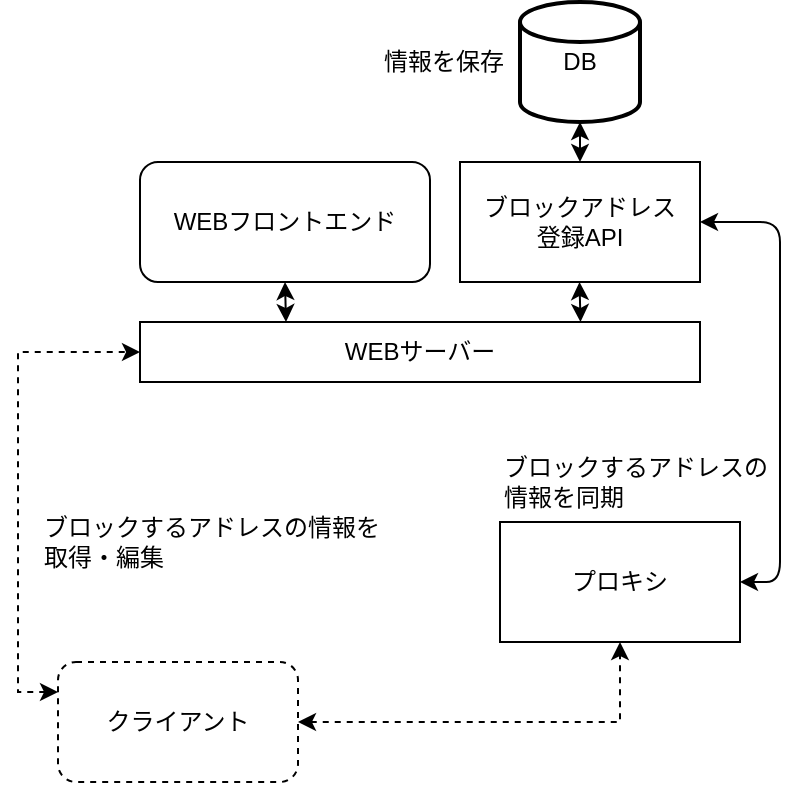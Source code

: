 <mxfile version="14.1.8" type="device"><diagram id="FZdtKdNIsyU-TGD4Uacp" name="ページ1"><mxGraphModel dx="1310" dy="970" grid="1" gridSize="10" guides="1" tooltips="1" connect="1" arrows="1" fold="1" page="1" pageScale="1" pageWidth="827" pageHeight="1169" math="0" shadow="0"><root><mxCell id="0"/><mxCell id="1" parent="0"/><mxCell id="3edXFzwd_LYohCFAkaI8-1" value="ブロックアドレス&lt;br&gt;登録API" style="rounded=0;whiteSpace=wrap;html=1;" vertex="1" parent="1"><mxGeometry x="90" y="230" width="120" height="60" as="geometry"/></mxCell><mxCell id="3edXFzwd_LYohCFAkaI8-2" value="DB" style="strokeWidth=2;html=1;shape=mxgraph.flowchart.database;whiteSpace=wrap;" vertex="1" parent="1"><mxGeometry x="120" y="150" width="60" height="60" as="geometry"/></mxCell><mxCell id="3edXFzwd_LYohCFAkaI8-3" value="プロキシ" style="rounded=0;whiteSpace=wrap;html=1;" vertex="1" parent="1"><mxGeometry x="110" y="410" width="120" height="60" as="geometry"/></mxCell><mxCell id="3edXFzwd_LYohCFAkaI8-5" value="" style="endArrow=classic;startArrow=classic;html=1;exitX=1;exitY=0.5;exitDx=0;exitDy=0;entryX=1;entryY=0.5;entryDx=0;entryDy=0;" edge="1" parent="1" source="3edXFzwd_LYohCFAkaI8-1" target="3edXFzwd_LYohCFAkaI8-3"><mxGeometry width="50" height="50" relative="1" as="geometry"><mxPoint x="240" y="220" as="sourcePoint"/><mxPoint x="290" y="170" as="targetPoint"/><Array as="points"><mxPoint x="250" y="260"/><mxPoint x="250" y="440"/></Array></mxGeometry></mxCell><mxCell id="3edXFzwd_LYohCFAkaI8-6" value="ブロックするアドレスの&lt;br&gt;情報を同期" style="text;html=1;strokeColor=none;fillColor=none;align=left;verticalAlign=middle;whiteSpace=wrap;rounded=0;" vertex="1" parent="1"><mxGeometry x="110" y="380" width="140" height="20" as="geometry"/></mxCell><mxCell id="3edXFzwd_LYohCFAkaI8-8" value="" style="endArrow=classic;startArrow=classic;html=1;entryX=0.5;entryY=1;entryDx=0;entryDy=0;entryPerimeter=0;exitX=0.5;exitY=0;exitDx=0;exitDy=0;" edge="1" parent="1" source="3edXFzwd_LYohCFAkaI8-1" target="3edXFzwd_LYohCFAkaI8-2"><mxGeometry width="50" height="50" relative="1" as="geometry"><mxPoint x="20" y="290" as="sourcePoint"/><mxPoint x="70" y="240" as="targetPoint"/></mxGeometry></mxCell><mxCell id="3edXFzwd_LYohCFAkaI8-10" value="WEBフロントエンド" style="rounded=1;whiteSpace=wrap;html=1;" vertex="1" parent="1"><mxGeometry x="-70" y="230" width="145" height="60" as="geometry"/></mxCell><mxCell id="3edXFzwd_LYohCFAkaI8-12" value="ブロックするアドレスの情報を&lt;br&gt;取得・編集" style="text;html=1;strokeColor=none;fillColor=none;align=left;verticalAlign=middle;whiteSpace=wrap;rounded=0;" vertex="1" parent="1"><mxGeometry x="-120" y="410" width="190" height="20" as="geometry"/></mxCell><mxCell id="3edXFzwd_LYohCFAkaI8-13" value="情報を保存" style="text;html=1;strokeColor=none;fillColor=none;align=left;verticalAlign=middle;whiteSpace=wrap;rounded=0;" vertex="1" parent="1"><mxGeometry x="50" y="170" width="70" height="20" as="geometry"/></mxCell><mxCell id="3edXFzwd_LYohCFAkaI8-15" style="edgeStyle=orthogonalEdgeStyle;rounded=0;orthogonalLoop=1;jettySize=auto;html=1;entryX=0.5;entryY=1;entryDx=0;entryDy=0;dashed=1;startArrow=classic;startFill=1;" edge="1" parent="1" source="3edXFzwd_LYohCFAkaI8-14" target="3edXFzwd_LYohCFAkaI8-3"><mxGeometry relative="1" as="geometry"/></mxCell><mxCell id="3edXFzwd_LYohCFAkaI8-19" style="edgeStyle=orthogonalEdgeStyle;rounded=0;orthogonalLoop=1;jettySize=auto;html=1;dashed=1;startArrow=classic;startFill=1;entryX=0;entryY=0.5;entryDx=0;entryDy=0;exitX=0;exitY=0.25;exitDx=0;exitDy=0;" edge="1" parent="1" source="3edXFzwd_LYohCFAkaI8-14" target="3edXFzwd_LYohCFAkaI8-17"><mxGeometry relative="1" as="geometry"/></mxCell><mxCell id="3edXFzwd_LYohCFAkaI8-14" value="クライアント" style="rounded=1;whiteSpace=wrap;html=1;align=center;dashed=1;" vertex="1" parent="1"><mxGeometry x="-111" y="480" width="120" height="60" as="geometry"/></mxCell><mxCell id="3edXFzwd_LYohCFAkaI8-17" value="WEBサーバー" style="rounded=0;whiteSpace=wrap;html=1;" vertex="1" parent="1"><mxGeometry x="-70" y="310" width="280" height="30" as="geometry"/></mxCell><mxCell id="3edXFzwd_LYohCFAkaI8-20" value="" style="endArrow=classic;startArrow=classic;html=1;entryX=0.5;entryY=1;entryDx=0;entryDy=0;" edge="1" parent="1" target="3edXFzwd_LYohCFAkaI8-10"><mxGeometry width="50" height="50" relative="1" as="geometry"><mxPoint x="3" y="310" as="sourcePoint"/><mxPoint x="20" y="380" as="targetPoint"/></mxGeometry></mxCell><mxCell id="3edXFzwd_LYohCFAkaI8-21" value="" style="endArrow=classic;startArrow=classic;html=1;entryX=0.5;entryY=1;entryDx=0;entryDy=0;" edge="1" parent="1"><mxGeometry width="50" height="50" relative="1" as="geometry"><mxPoint x="150.25" y="310" as="sourcePoint"/><mxPoint x="149.75" y="290" as="targetPoint"/></mxGeometry></mxCell></root></mxGraphModel></diagram></mxfile>